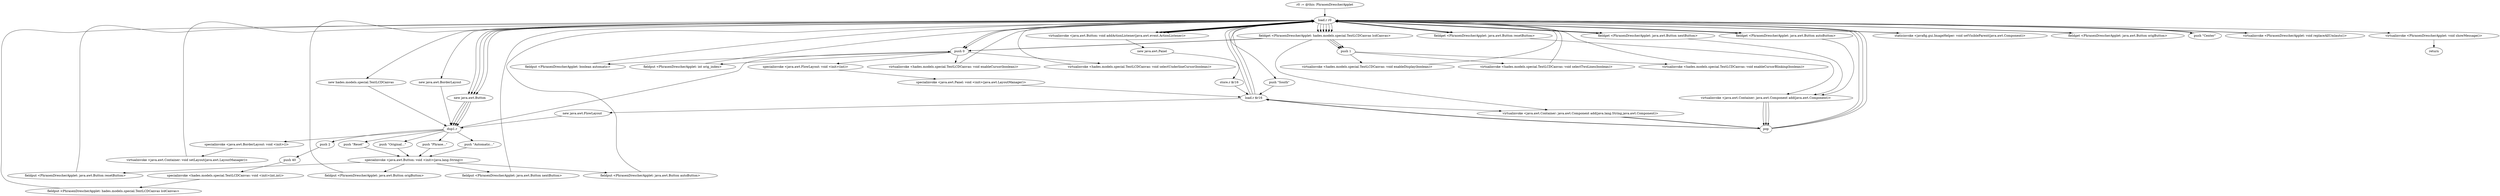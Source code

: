 digraph "" {
    "r0 := @this: PhrasenDrescherApplet"
    "load.r r0"
    "r0 := @this: PhrasenDrescherApplet"->"load.r r0";
    "push 0"
    "load.r r0"->"push 0";
    "fieldput <PhrasenDrescherApplet: boolean automatic>"
    "push 0"->"fieldput <PhrasenDrescherApplet: boolean automatic>";
    "fieldput <PhrasenDrescherApplet: boolean automatic>"->"load.r r0";
    "load.r r0"->"push 0";
    "fieldput <PhrasenDrescherApplet: int orig_index>"
    "push 0"->"fieldput <PhrasenDrescherApplet: int orig_index>";
    "fieldput <PhrasenDrescherApplet: int orig_index>"->"load.r r0";
    "staticinvoke <javafig.gui.ImageHelper: void setVisibleParent(java.awt.Component)>"
    "load.r r0"->"staticinvoke <javafig.gui.ImageHelper: void setVisibleParent(java.awt.Component)>";
    "staticinvoke <javafig.gui.ImageHelper: void setVisibleParent(java.awt.Component)>"->"load.r r0";
    "new hades.models.special.TextLCDCanvas"
    "load.r r0"->"new hades.models.special.TextLCDCanvas";
    "dup1.r"
    "new hades.models.special.TextLCDCanvas"->"dup1.r";
    "push 2"
    "dup1.r"->"push 2";
    "push 40"
    "push 2"->"push 40";
    "specialinvoke <hades.models.special.TextLCDCanvas: void <init>(int,int)>"
    "push 40"->"specialinvoke <hades.models.special.TextLCDCanvas: void <init>(int,int)>";
    "fieldput <PhrasenDrescherApplet: hades.models.special.TextLCDCanvas lcdCanvas>"
    "specialinvoke <hades.models.special.TextLCDCanvas: void <init>(int,int)>"->"fieldput <PhrasenDrescherApplet: hades.models.special.TextLCDCanvas lcdCanvas>";
    "fieldput <PhrasenDrescherApplet: hades.models.special.TextLCDCanvas lcdCanvas>"->"load.r r0";
    "fieldget <PhrasenDrescherApplet: hades.models.special.TextLCDCanvas lcdCanvas>"
    "load.r r0"->"fieldget <PhrasenDrescherApplet: hades.models.special.TextLCDCanvas lcdCanvas>";
    "push 1"
    "fieldget <PhrasenDrescherApplet: hades.models.special.TextLCDCanvas lcdCanvas>"->"push 1";
    "virtualinvoke <hades.models.special.TextLCDCanvas: void enableDisplay(boolean)>"
    "push 1"->"virtualinvoke <hades.models.special.TextLCDCanvas: void enableDisplay(boolean)>";
    "virtualinvoke <hades.models.special.TextLCDCanvas: void enableDisplay(boolean)>"->"load.r r0";
    "load.r r0"->"fieldget <PhrasenDrescherApplet: hades.models.special.TextLCDCanvas lcdCanvas>";
    "fieldget <PhrasenDrescherApplet: hades.models.special.TextLCDCanvas lcdCanvas>"->"push 1";
    "virtualinvoke <hades.models.special.TextLCDCanvas: void selectTwoLines(boolean)>"
    "push 1"->"virtualinvoke <hades.models.special.TextLCDCanvas: void selectTwoLines(boolean)>";
    "virtualinvoke <hades.models.special.TextLCDCanvas: void selectTwoLines(boolean)>"->"load.r r0";
    "load.r r0"->"fieldget <PhrasenDrescherApplet: hades.models.special.TextLCDCanvas lcdCanvas>";
    "fieldget <PhrasenDrescherApplet: hades.models.special.TextLCDCanvas lcdCanvas>"->"push 0";
    "virtualinvoke <hades.models.special.TextLCDCanvas: void enableCursor(boolean)>"
    "push 0"->"virtualinvoke <hades.models.special.TextLCDCanvas: void enableCursor(boolean)>";
    "virtualinvoke <hades.models.special.TextLCDCanvas: void enableCursor(boolean)>"->"load.r r0";
    "load.r r0"->"fieldget <PhrasenDrescherApplet: hades.models.special.TextLCDCanvas lcdCanvas>";
    "fieldget <PhrasenDrescherApplet: hades.models.special.TextLCDCanvas lcdCanvas>"->"push 0";
    "virtualinvoke <hades.models.special.TextLCDCanvas: void selectUnderlineCursor(boolean)>"
    "push 0"->"virtualinvoke <hades.models.special.TextLCDCanvas: void selectUnderlineCursor(boolean)>";
    "virtualinvoke <hades.models.special.TextLCDCanvas: void selectUnderlineCursor(boolean)>"->"load.r r0";
    "load.r r0"->"fieldget <PhrasenDrescherApplet: hades.models.special.TextLCDCanvas lcdCanvas>";
    "fieldget <PhrasenDrescherApplet: hades.models.special.TextLCDCanvas lcdCanvas>"->"push 1";
    "virtualinvoke <hades.models.special.TextLCDCanvas: void enableCursorBlinking(boolean)>"
    "push 1"->"virtualinvoke <hades.models.special.TextLCDCanvas: void enableCursorBlinking(boolean)>";
    "virtualinvoke <hades.models.special.TextLCDCanvas: void enableCursorBlinking(boolean)>"->"load.r r0";
    "new java.awt.Button"
    "load.r r0"->"new java.awt.Button";
    "new java.awt.Button"->"dup1.r";
    "push \"Reset\""
    "dup1.r"->"push \"Reset\"";
    "specialinvoke <java.awt.Button: void <init>(java.lang.String)>"
    "push \"Reset\""->"specialinvoke <java.awt.Button: void <init>(java.lang.String)>";
    "fieldput <PhrasenDrescherApplet: java.awt.Button resetButton>"
    "specialinvoke <java.awt.Button: void <init>(java.lang.String)>"->"fieldput <PhrasenDrescherApplet: java.awt.Button resetButton>";
    "fieldput <PhrasenDrescherApplet: java.awt.Button resetButton>"->"load.r r0";
    "load.r r0"->"new java.awt.Button";
    "new java.awt.Button"->"dup1.r";
    "push \"Original...\""
    "dup1.r"->"push \"Original...\"";
    "push \"Original...\""->"specialinvoke <java.awt.Button: void <init>(java.lang.String)>";
    "fieldput <PhrasenDrescherApplet: java.awt.Button origButton>"
    "specialinvoke <java.awt.Button: void <init>(java.lang.String)>"->"fieldput <PhrasenDrescherApplet: java.awt.Button origButton>";
    "fieldput <PhrasenDrescherApplet: java.awt.Button origButton>"->"load.r r0";
    "load.r r0"->"new java.awt.Button";
    "new java.awt.Button"->"dup1.r";
    "push \"Phrase...\""
    "dup1.r"->"push \"Phrase...\"";
    "push \"Phrase...\""->"specialinvoke <java.awt.Button: void <init>(java.lang.String)>";
    "fieldput <PhrasenDrescherApplet: java.awt.Button nextButton>"
    "specialinvoke <java.awt.Button: void <init>(java.lang.String)>"->"fieldput <PhrasenDrescherApplet: java.awt.Button nextButton>";
    "fieldput <PhrasenDrescherApplet: java.awt.Button nextButton>"->"load.r r0";
    "load.r r0"->"new java.awt.Button";
    "new java.awt.Button"->"dup1.r";
    "push \"Automatic...\""
    "dup1.r"->"push \"Automatic...\"";
    "push \"Automatic...\""->"specialinvoke <java.awt.Button: void <init>(java.lang.String)>";
    "fieldput <PhrasenDrescherApplet: java.awt.Button autoButton>"
    "specialinvoke <java.awt.Button: void <init>(java.lang.String)>"->"fieldput <PhrasenDrescherApplet: java.awt.Button autoButton>";
    "fieldput <PhrasenDrescherApplet: java.awt.Button autoButton>"->"load.r r0";
    "fieldget <PhrasenDrescherApplet: java.awt.Button resetButton>"
    "load.r r0"->"fieldget <PhrasenDrescherApplet: java.awt.Button resetButton>";
    "fieldget <PhrasenDrescherApplet: java.awt.Button resetButton>"->"load.r r0";
    "virtualinvoke <java.awt.Button: void addActionListener(java.awt.event.ActionListener)>"
    "load.r r0"->"virtualinvoke <java.awt.Button: void addActionListener(java.awt.event.ActionListener)>";
    "virtualinvoke <java.awt.Button: void addActionListener(java.awt.event.ActionListener)>"->"load.r r0";
    "fieldget <PhrasenDrescherApplet: java.awt.Button origButton>"
    "load.r r0"->"fieldget <PhrasenDrescherApplet: java.awt.Button origButton>";
    "fieldget <PhrasenDrescherApplet: java.awt.Button origButton>"->"load.r r0";
    "load.r r0"->"virtualinvoke <java.awt.Button: void addActionListener(java.awt.event.ActionListener)>";
    "virtualinvoke <java.awt.Button: void addActionListener(java.awt.event.ActionListener)>"->"load.r r0";
    "fieldget <PhrasenDrescherApplet: java.awt.Button nextButton>"
    "load.r r0"->"fieldget <PhrasenDrescherApplet: java.awt.Button nextButton>";
    "fieldget <PhrasenDrescherApplet: java.awt.Button nextButton>"->"load.r r0";
    "load.r r0"->"virtualinvoke <java.awt.Button: void addActionListener(java.awt.event.ActionListener)>";
    "virtualinvoke <java.awt.Button: void addActionListener(java.awt.event.ActionListener)>"->"load.r r0";
    "fieldget <PhrasenDrescherApplet: java.awt.Button autoButton>"
    "load.r r0"->"fieldget <PhrasenDrescherApplet: java.awt.Button autoButton>";
    "fieldget <PhrasenDrescherApplet: java.awt.Button autoButton>"->"load.r r0";
    "load.r r0"->"virtualinvoke <java.awt.Button: void addActionListener(java.awt.event.ActionListener)>";
    "new java.awt.Panel"
    "virtualinvoke <java.awt.Button: void addActionListener(java.awt.event.ActionListener)>"->"new java.awt.Panel";
    "store.r $r16"
    "new java.awt.Panel"->"store.r $r16";
    "load.r $r16"
    "store.r $r16"->"load.r $r16";
    "new java.awt.FlowLayout"
    "load.r $r16"->"new java.awt.FlowLayout";
    "new java.awt.FlowLayout"->"dup1.r";
    "dup1.r"->"push 0";
    "specialinvoke <java.awt.FlowLayout: void <init>(int)>"
    "push 0"->"specialinvoke <java.awt.FlowLayout: void <init>(int)>";
    "specialinvoke <java.awt.Panel: void <init>(java.awt.LayoutManager)>"
    "specialinvoke <java.awt.FlowLayout: void <init>(int)>"->"specialinvoke <java.awt.Panel: void <init>(java.awt.LayoutManager)>";
    "specialinvoke <java.awt.Panel: void <init>(java.awt.LayoutManager)>"->"load.r $r16";
    "load.r $r16"->"load.r r0";
    "load.r r0"->"fieldget <PhrasenDrescherApplet: java.awt.Button resetButton>";
    "virtualinvoke <java.awt.Container: java.awt.Component add(java.awt.Component)>"
    "fieldget <PhrasenDrescherApplet: java.awt.Button resetButton>"->"virtualinvoke <java.awt.Container: java.awt.Component add(java.awt.Component)>";
    "pop"
    "virtualinvoke <java.awt.Container: java.awt.Component add(java.awt.Component)>"->"pop";
    "pop"->"load.r $r16";
    "load.r $r16"->"load.r r0";
    "load.r r0"->"fieldget <PhrasenDrescherApplet: java.awt.Button nextButton>";
    "fieldget <PhrasenDrescherApplet: java.awt.Button nextButton>"->"virtualinvoke <java.awt.Container: java.awt.Component add(java.awt.Component)>";
    "virtualinvoke <java.awt.Container: java.awt.Component add(java.awt.Component)>"->"pop";
    "pop"->"load.r $r16";
    "load.r $r16"->"load.r r0";
    "load.r r0"->"fieldget <PhrasenDrescherApplet: java.awt.Button autoButton>";
    "fieldget <PhrasenDrescherApplet: java.awt.Button autoButton>"->"virtualinvoke <java.awt.Container: java.awt.Component add(java.awt.Component)>";
    "virtualinvoke <java.awt.Container: java.awt.Component add(java.awt.Component)>"->"pop";
    "pop"->"load.r r0";
    "new java.awt.BorderLayout"
    "load.r r0"->"new java.awt.BorderLayout";
    "new java.awt.BorderLayout"->"dup1.r";
    "specialinvoke <java.awt.BorderLayout: void <init>()>"
    "dup1.r"->"specialinvoke <java.awt.BorderLayout: void <init>()>";
    "virtualinvoke <java.awt.Container: void setLayout(java.awt.LayoutManager)>"
    "specialinvoke <java.awt.BorderLayout: void <init>()>"->"virtualinvoke <java.awt.Container: void setLayout(java.awt.LayoutManager)>";
    "virtualinvoke <java.awt.Container: void setLayout(java.awt.LayoutManager)>"->"load.r r0";
    "push \"Center\""
    "load.r r0"->"push \"Center\"";
    "push \"Center\""->"load.r r0";
    "load.r r0"->"fieldget <PhrasenDrescherApplet: hades.models.special.TextLCDCanvas lcdCanvas>";
    "virtualinvoke <java.awt.Container: java.awt.Component add(java.lang.String,java.awt.Component)>"
    "fieldget <PhrasenDrescherApplet: hades.models.special.TextLCDCanvas lcdCanvas>"->"virtualinvoke <java.awt.Container: java.awt.Component add(java.lang.String,java.awt.Component)>";
    "virtualinvoke <java.awt.Container: java.awt.Component add(java.lang.String,java.awt.Component)>"->"pop";
    "pop"->"load.r r0";
    "push \"South\""
    "load.r r0"->"push \"South\"";
    "push \"South\""->"load.r $r16";
    "load.r $r16"->"virtualinvoke <java.awt.Container: java.awt.Component add(java.lang.String,java.awt.Component)>";
    "virtualinvoke <java.awt.Container: java.awt.Component add(java.lang.String,java.awt.Component)>"->"pop";
    "pop"->"load.r r0";
    "virtualinvoke <PhrasenDrescherApplet: void replaceAllUmlauts()>"
    "load.r r0"->"virtualinvoke <PhrasenDrescherApplet: void replaceAllUmlauts()>";
    "virtualinvoke <PhrasenDrescherApplet: void replaceAllUmlauts()>"->"load.r r0";
    "virtualinvoke <PhrasenDrescherApplet: void showMessage()>"
    "load.r r0"->"virtualinvoke <PhrasenDrescherApplet: void showMessage()>";
    "return"
    "virtualinvoke <PhrasenDrescherApplet: void showMessage()>"->"return";
}
